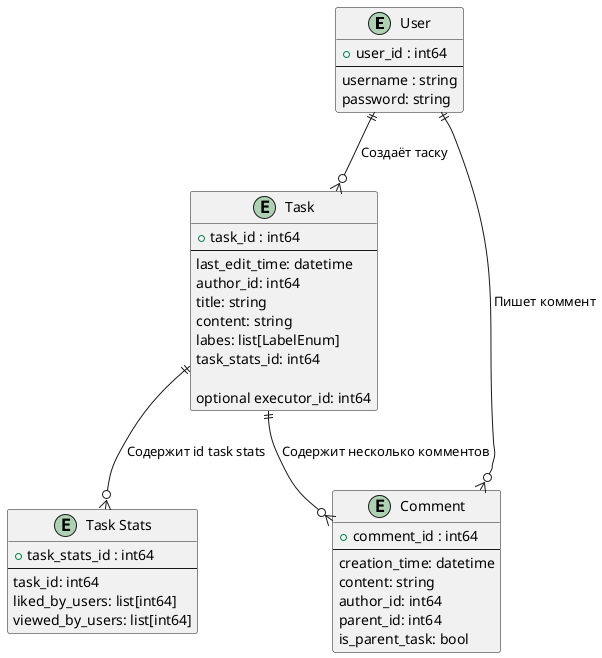 @startuml

entity "User" as user {
  + user_id : int64
  --
  username : string
  password: string
}

entity "Task" as task {
  + task_id : int64
  --
  last_edit_time: datetime
  author_id: int64
  title: string
  content: string
  labes: list[LabelEnum]
  task_stats_id: int64

  optional executor_id: int64
}

entity "Task Stats" as taskStats {
  + task_stats_id : int64
  --
  task_id: int64
  liked_by_users: list[int64]
  viewed_by_users: list[int64]
}

entity "Comment" as comment {
  + comment_id : int64
  --
  creation_time: datetime
  content: string
  author_id: int64
  parent_id: int64
  is_parent_task: bool
}

user ||--o{ task : "Создаёт таску"
user ||--o{ comment : "Пишет коммент"
task ||--o{ comment : "Содержит несколько комментов"
task ||--o{ taskStats : "Содержит id task stats"

@enduml

